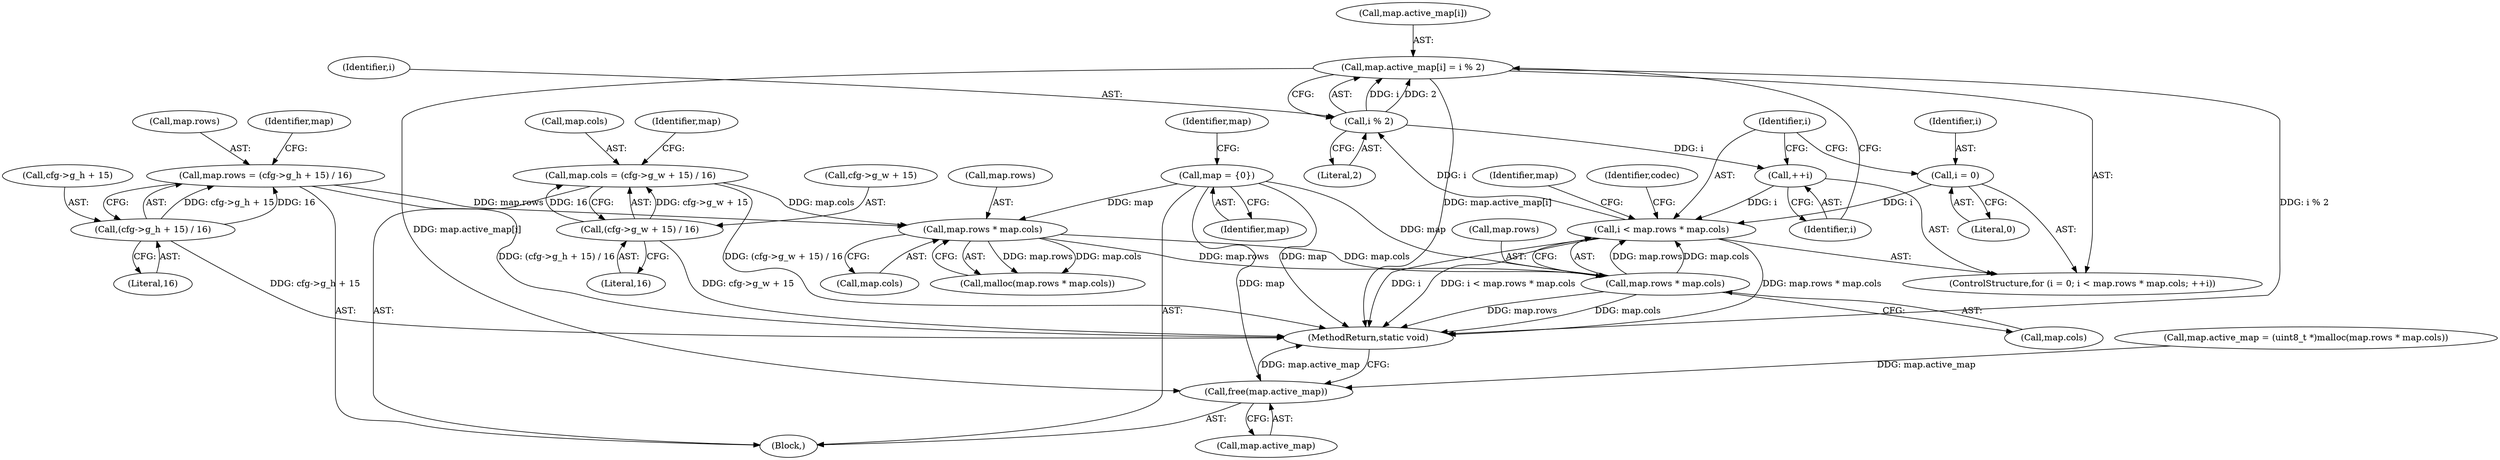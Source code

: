 digraph "1_Android_5a9753fca56f0eeb9f61e342b2fccffc364f9426_8@array" {
"1000159" [label="(Call,map.active_map[i] = i % 2)"];
"1000165" [label="(Call,i % 2)"];
"1000148" [label="(Call,i < map.rows * map.cols)"];
"1000157" [label="(Call,++i)"];
"1000145" [label="(Call,i = 0)"];
"1000150" [label="(Call,map.rows * map.cols)"];
"1000137" [label="(Call,map.rows * map.cols)"];
"1000106" [label="(Call,map = {0})"];
"1000108" [label="(Call,map.rows = (cfg->g_h + 15) / 16)"];
"1000112" [label="(Call,(cfg->g_h + 15) / 16)"];
"1000119" [label="(Call,map.cols = (cfg->g_w + 15) / 16)"];
"1000123" [label="(Call,(cfg->g_w + 15) / 16)"];
"1000177" [label="(Call,free(map.active_map))"];
"1000165" [label="(Call,i % 2)"];
"1000106" [label="(Call,map = {0})"];
"1000177" [label="(Call,free(map.active_map))"];
"1000146" [label="(Identifier,i)"];
"1000112" [label="(Call,(cfg->g_h + 15) / 16)"];
"1000113" [label="(Call,cfg->g_h + 15)"];
"1000170" [label="(Identifier,codec)"];
"1000166" [label="(Identifier,i)"];
"1000144" [label="(ControlStructure,for (i = 0; i < map.rows * map.cols; ++i))"];
"1000148" [label="(Call,i < map.rows * map.cols)"];
"1000118" [label="(Literal,16)"];
"1000160" [label="(Call,map.active_map[i])"];
"1000147" [label="(Literal,0)"];
"1000108" [label="(Call,map.rows = (cfg->g_h + 15) / 16)"];
"1000107" [label="(Identifier,map)"];
"1000158" [label="(Identifier,i)"];
"1000154" [label="(Call,map.cols)"];
"1000103" [label="(Block,)"];
"1000151" [label="(Call,map.rows)"];
"1000109" [label="(Call,map.rows)"];
"1000181" [label="(MethodReturn,static void)"];
"1000110" [label="(Identifier,map)"];
"1000150" [label="(Call,map.rows * map.cols)"];
"1000136" [label="(Call,malloc(map.rows * map.cols))"];
"1000178" [label="(Call,map.active_map)"];
"1000138" [label="(Call,map.rows)"];
"1000137" [label="(Call,map.rows * map.cols)"];
"1000167" [label="(Literal,2)"];
"1000162" [label="(Identifier,map)"];
"1000149" [label="(Identifier,i)"];
"1000121" [label="(Identifier,map)"];
"1000129" [label="(Literal,16)"];
"1000123" [label="(Call,(cfg->g_w + 15) / 16)"];
"1000130" [label="(Call,map.active_map = (uint8_t *)malloc(map.rows * map.cols))"];
"1000157" [label="(Call,++i)"];
"1000132" [label="(Identifier,map)"];
"1000159" [label="(Call,map.active_map[i] = i % 2)"];
"1000141" [label="(Call,map.cols)"];
"1000120" [label="(Call,map.cols)"];
"1000124" [label="(Call,cfg->g_w + 15)"];
"1000119" [label="(Call,map.cols = (cfg->g_w + 15) / 16)"];
"1000145" [label="(Call,i = 0)"];
"1000159" -> "1000144"  [label="AST: "];
"1000159" -> "1000165"  [label="CFG: "];
"1000160" -> "1000159"  [label="AST: "];
"1000165" -> "1000159"  [label="AST: "];
"1000158" -> "1000159"  [label="CFG: "];
"1000159" -> "1000181"  [label="DDG: map.active_map[i]"];
"1000159" -> "1000181"  [label="DDG: i % 2"];
"1000165" -> "1000159"  [label="DDG: i"];
"1000165" -> "1000159"  [label="DDG: 2"];
"1000159" -> "1000177"  [label="DDG: map.active_map[i]"];
"1000165" -> "1000167"  [label="CFG: "];
"1000166" -> "1000165"  [label="AST: "];
"1000167" -> "1000165"  [label="AST: "];
"1000165" -> "1000157"  [label="DDG: i"];
"1000148" -> "1000165"  [label="DDG: i"];
"1000148" -> "1000144"  [label="AST: "];
"1000148" -> "1000150"  [label="CFG: "];
"1000149" -> "1000148"  [label="AST: "];
"1000150" -> "1000148"  [label="AST: "];
"1000162" -> "1000148"  [label="CFG: "];
"1000170" -> "1000148"  [label="CFG: "];
"1000148" -> "1000181"  [label="DDG: i"];
"1000148" -> "1000181"  [label="DDG: i < map.rows * map.cols"];
"1000148" -> "1000181"  [label="DDG: map.rows * map.cols"];
"1000157" -> "1000148"  [label="DDG: i"];
"1000145" -> "1000148"  [label="DDG: i"];
"1000150" -> "1000148"  [label="DDG: map.rows"];
"1000150" -> "1000148"  [label="DDG: map.cols"];
"1000157" -> "1000144"  [label="AST: "];
"1000157" -> "1000158"  [label="CFG: "];
"1000158" -> "1000157"  [label="AST: "];
"1000149" -> "1000157"  [label="CFG: "];
"1000145" -> "1000144"  [label="AST: "];
"1000145" -> "1000147"  [label="CFG: "];
"1000146" -> "1000145"  [label="AST: "];
"1000147" -> "1000145"  [label="AST: "];
"1000149" -> "1000145"  [label="CFG: "];
"1000150" -> "1000154"  [label="CFG: "];
"1000151" -> "1000150"  [label="AST: "];
"1000154" -> "1000150"  [label="AST: "];
"1000150" -> "1000181"  [label="DDG: map.cols"];
"1000150" -> "1000181"  [label="DDG: map.rows"];
"1000137" -> "1000150"  [label="DDG: map.rows"];
"1000137" -> "1000150"  [label="DDG: map.cols"];
"1000106" -> "1000150"  [label="DDG: map"];
"1000137" -> "1000136"  [label="AST: "];
"1000137" -> "1000141"  [label="CFG: "];
"1000138" -> "1000137"  [label="AST: "];
"1000141" -> "1000137"  [label="AST: "];
"1000136" -> "1000137"  [label="CFG: "];
"1000137" -> "1000136"  [label="DDG: map.rows"];
"1000137" -> "1000136"  [label="DDG: map.cols"];
"1000106" -> "1000137"  [label="DDG: map"];
"1000108" -> "1000137"  [label="DDG: map.rows"];
"1000119" -> "1000137"  [label="DDG: map.cols"];
"1000106" -> "1000103"  [label="AST: "];
"1000106" -> "1000107"  [label="CFG: "];
"1000107" -> "1000106"  [label="AST: "];
"1000110" -> "1000106"  [label="CFG: "];
"1000106" -> "1000181"  [label="DDG: map"];
"1000106" -> "1000177"  [label="DDG: map"];
"1000108" -> "1000103"  [label="AST: "];
"1000108" -> "1000112"  [label="CFG: "];
"1000109" -> "1000108"  [label="AST: "];
"1000112" -> "1000108"  [label="AST: "];
"1000121" -> "1000108"  [label="CFG: "];
"1000108" -> "1000181"  [label="DDG: (cfg->g_h + 15) / 16"];
"1000112" -> "1000108"  [label="DDG: cfg->g_h + 15"];
"1000112" -> "1000108"  [label="DDG: 16"];
"1000112" -> "1000118"  [label="CFG: "];
"1000113" -> "1000112"  [label="AST: "];
"1000118" -> "1000112"  [label="AST: "];
"1000112" -> "1000181"  [label="DDG: cfg->g_h + 15"];
"1000119" -> "1000103"  [label="AST: "];
"1000119" -> "1000123"  [label="CFG: "];
"1000120" -> "1000119"  [label="AST: "];
"1000123" -> "1000119"  [label="AST: "];
"1000132" -> "1000119"  [label="CFG: "];
"1000119" -> "1000181"  [label="DDG: (cfg->g_w + 15) / 16"];
"1000123" -> "1000119"  [label="DDG: cfg->g_w + 15"];
"1000123" -> "1000119"  [label="DDG: 16"];
"1000123" -> "1000129"  [label="CFG: "];
"1000124" -> "1000123"  [label="AST: "];
"1000129" -> "1000123"  [label="AST: "];
"1000123" -> "1000181"  [label="DDG: cfg->g_w + 15"];
"1000177" -> "1000103"  [label="AST: "];
"1000177" -> "1000178"  [label="CFG: "];
"1000178" -> "1000177"  [label="AST: "];
"1000181" -> "1000177"  [label="CFG: "];
"1000177" -> "1000181"  [label="DDG: map.active_map"];
"1000130" -> "1000177"  [label="DDG: map.active_map"];
}
